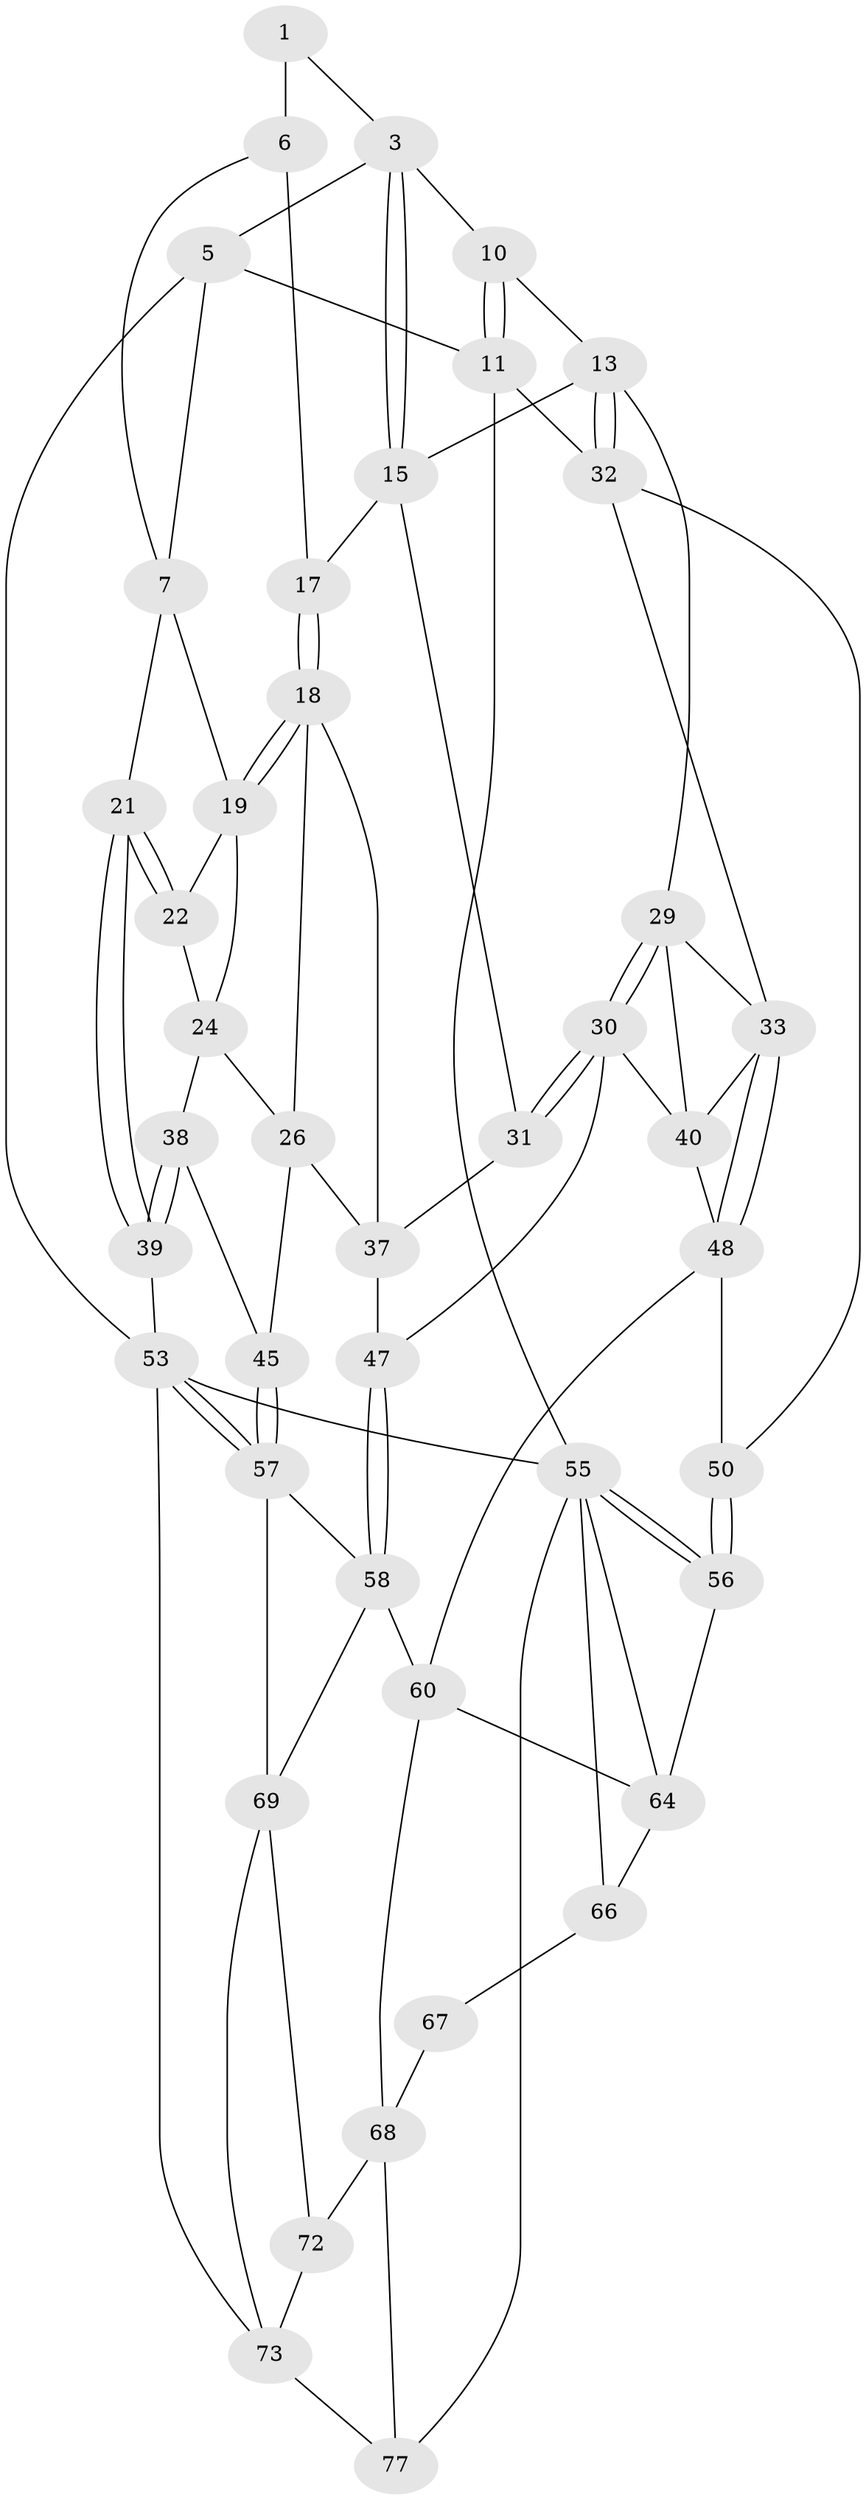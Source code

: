 // original degree distribution, {3: 0.025974025974025976, 5: 0.44155844155844154, 4: 0.2857142857142857, 6: 0.24675324675324675}
// Generated by graph-tools (version 1.1) at 2025/42/03/06/25 10:42:31]
// undirected, 43 vertices, 94 edges
graph export_dot {
graph [start="1"]
  node [color=gray90,style=filled];
  1 [pos="+0.20071956729048498+0",super="+2"];
  3 [pos="+0.42546206741863485+0.02312238004667977",super="+4"];
  5 [pos="+0.1892400267303796+0",super="+9"];
  6 [pos="+0.15653813292374738+0.07848965117752779",super="+16"];
  7 [pos="+0.13797837501322646+0.0814843116760615",super="+8"];
  10 [pos="+0.6102324504511039+0",super="+12"];
  11 [pos="+1+0",super="+28"];
  13 [pos="+0.6746640067475272+0.14451414669422288",super="+14"];
  15 [pos="+0.42964012190454803+0.06584566351703121",super="+23"];
  17 [pos="+0.23245484718602138+0.16297146566605133"];
  18 [pos="+0.19769435415442313+0.2119621865641529",super="+25"];
  19 [pos="+0.11657119455374777+0.14243426756213587",super="+20"];
  21 [pos="+0+0.014044610207458005"];
  22 [pos="+0+0.05729259319730759"];
  24 [pos="+0.07799338871837222+0.1666189201822641",super="+27"];
  26 [pos="+0.18220907221239702+0.25109525614676204",super="+44"];
  29 [pos="+0.510607493993269+0.2561388999323196",super="+35"];
  30 [pos="+0.3984743904455067+0.28358010891873314",super="+42"];
  31 [pos="+0.3968514229945612+0.2824611088436207"];
  32 [pos="+0.7278431295005784+0.2768194774634244",super="+36"];
  33 [pos="+0.7238835957254706+0.28290668343394104",super="+34"];
  37 [pos="+0.2910670337068813+0.314975548233185",super="+43"];
  38 [pos="+0.06663823270159748+0.2887486922299937",super="+46"];
  39 [pos="+0+0.27969405886759596",super="+52"];
  40 [pos="+0.5282388775875521+0.40036679477785175",super="+41"];
  45 [pos="+0.12505818976117872+0.42713951049613846"];
  47 [pos="+0.24977215568213473+0.5084056281409912"];
  48 [pos="+0.7115261559753988+0.39756482653739367",super="+49"];
  50 [pos="+1+0.4010136602833226",super="+51"];
  53 [pos="+0+0.6939945468024701",super="+54"];
  55 [pos="+1+0.77447548365177",super="+74"];
  56 [pos="+1+0.7387214985053112",super="+63"];
  57 [pos="+0+0.682509930891579",super="+59"];
  58 [pos="+0.2648474789998069+0.6277836135685861",super="+62"];
  60 [pos="+0.5010934690095621+0.6463092565877365",super="+61"];
  64 [pos="+0.668671754318826+0.6148130643879616",super="+65"];
  66 [pos="+0.7950109335320787+0.825451976357936",super="+75"];
  67 [pos="+0.6277843594218382+0.8553098305442707"];
  68 [pos="+0.6255907342011781+0.8549929228576981",super="+71"];
  69 [pos="+0.4097633854008938+0.8019887980774206",super="+70"];
  72 [pos="+0.49260356856974125+0.9287969027473955"];
  73 [pos="+0.24848797544142384+1",super="+76"];
  77 [pos="+0.5498798586231691+1"];
  1 -- 6 [weight=2];
  1 -- 3;
  3 -- 15;
  3 -- 15;
  3 -- 10;
  3 -- 5;
  5 -- 11;
  5 -- 7;
  5 -- 53;
  6 -- 7;
  6 -- 17;
  7 -- 19;
  7 -- 21;
  10 -- 11 [weight=2];
  10 -- 11;
  10 -- 13;
  11 -- 55;
  11 -- 32;
  13 -- 32;
  13 -- 32;
  13 -- 29;
  13 -- 15;
  15 -- 17;
  15 -- 31;
  17 -- 18;
  17 -- 18;
  18 -- 19;
  18 -- 19;
  18 -- 26;
  18 -- 37;
  19 -- 24;
  19 -- 22;
  21 -- 22;
  21 -- 22;
  21 -- 39;
  21 -- 39;
  22 -- 24;
  24 -- 26;
  24 -- 38;
  26 -- 45;
  26 -- 37;
  29 -- 30;
  29 -- 30;
  29 -- 40;
  29 -- 33;
  30 -- 31;
  30 -- 31;
  30 -- 47;
  30 -- 40;
  31 -- 37;
  32 -- 33;
  32 -- 50;
  33 -- 48;
  33 -- 48;
  33 -- 40;
  37 -- 47;
  38 -- 39 [weight=2];
  38 -- 39;
  38 -- 45;
  39 -- 53;
  40 -- 48;
  45 -- 57;
  45 -- 57;
  47 -- 58;
  47 -- 58;
  48 -- 60;
  48 -- 50;
  50 -- 56 [weight=2];
  50 -- 56;
  53 -- 57;
  53 -- 57;
  53 -- 73;
  53 -- 55;
  55 -- 56;
  55 -- 56;
  55 -- 77;
  55 -- 66;
  55 -- 64;
  56 -- 64;
  57 -- 58;
  57 -- 69;
  58 -- 69;
  58 -- 60;
  60 -- 64;
  60 -- 68;
  64 -- 66;
  66 -- 67 [weight=2];
  67 -- 68;
  68 -- 72;
  68 -- 77;
  69 -- 72;
  69 -- 73;
  72 -- 73;
  73 -- 77;
}
